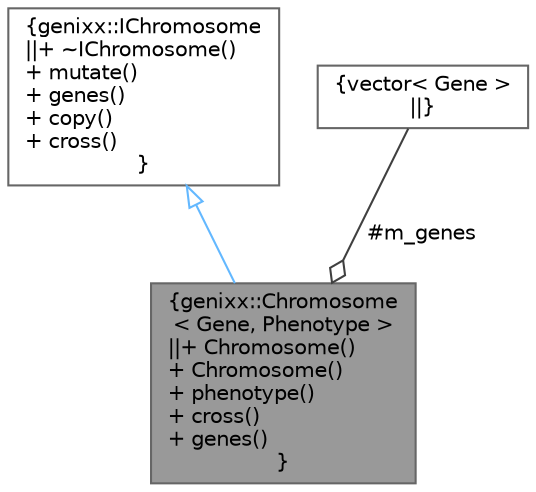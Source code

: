 digraph "genixx::Chromosome&lt; Gene, Phenotype &gt;"
{
 // LATEX_PDF_SIZE
  bgcolor="transparent";
  edge [fontname=Helvetica,fontsize=10,labelfontname=Helvetica,labelfontsize=10];
  node [fontname=Helvetica,fontsize=10,shape=box,height=0.2,width=0.4];
  Node1 [label="{genixx::Chromosome\l\< Gene, Phenotype \>\n||+ Chromosome()\l+ Chromosome()\l+ phenotype()\l+ cross()\l+ genes()\l}",height=0.2,width=0.4,color="gray40", fillcolor="grey60", style="filled", fontcolor="black",tooltip=" "];
  Node2 -> Node1 [dir="back",color="steelblue1",style="solid",arrowtail="onormal"];
  Node2 [label="{genixx::IChromosome\n||+ ~IChromosome()\l+ mutate()\l+ genes()\l+ copy()\l+ cross()\l}",height=0.2,width=0.4,color="gray40", fillcolor="white", style="filled",URL="$classgenixx_1_1IChromosome.html",tooltip=" "];
  Node3 -> Node1 [color="grey25",style="solid",label=" #m_genes" ,arrowhead="odiamond"];
  Node3 [label="{vector\< Gene \>\n||}",height=0.2,width=0.4,color="gray40", fillcolor="white", style="filled",tooltip=" "];
}
